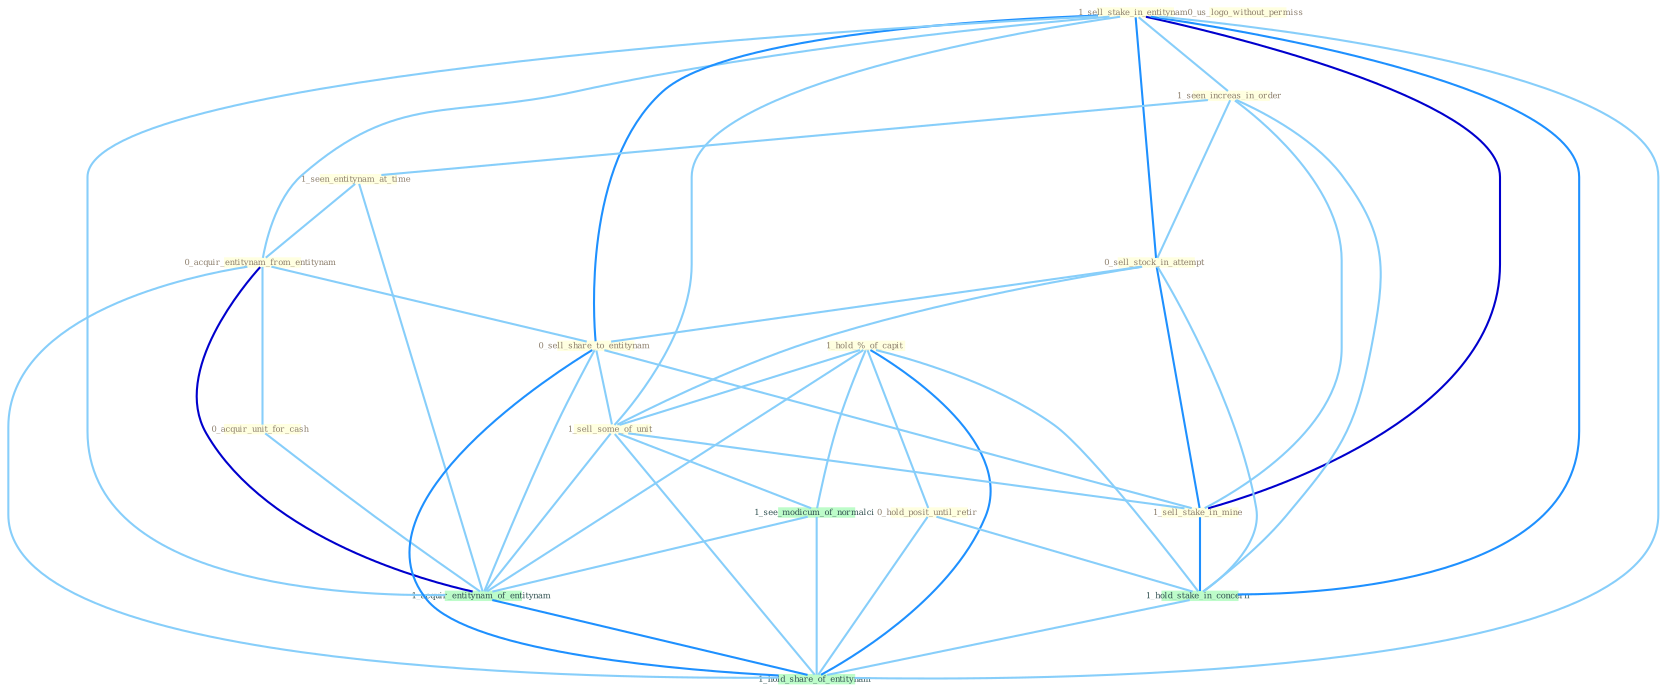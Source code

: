 Graph G{ 
    node
    [shape=polygon,style=filled,width=.5,height=.06,color="#BDFCC9",fixedsize=true,fontsize=4,
    fontcolor="#2f4f4f"];
    {node
    [color="#ffffe0", fontcolor="#8b7d6b"] "1_sell_stake_in_entitynam " "1_hold_%_of_capit " "1_seen_increas_in_order " "1_seen_entitynam_at_time " "0_acquir_entitynam_from_entitynam " "0_sell_stock_in_attempt " "0_acquir_unit_for_cash " "0_sell_share_to_entitynam " "0_us_logo_without_permiss " "1_sell_some_of_unit " "0_hold_posit_until_retir " "1_sell_stake_in_mine "}
{node [color="#fff0f5", fontcolor="#b22222"]}
edge [color="#B0E2FF"];

	"1_sell_stake_in_entitynam " -- "1_seen_increas_in_order " [w="1", color="#87cefa" ];
	"1_sell_stake_in_entitynam " -- "0_acquir_entitynam_from_entitynam " [w="1", color="#87cefa" ];
	"1_sell_stake_in_entitynam " -- "0_sell_stock_in_attempt " [w="2", color="#1e90ff" , len=0.8];
	"1_sell_stake_in_entitynam " -- "0_sell_share_to_entitynam " [w="2", color="#1e90ff" , len=0.8];
	"1_sell_stake_in_entitynam " -- "1_sell_some_of_unit " [w="1", color="#87cefa" ];
	"1_sell_stake_in_entitynam " -- "1_sell_stake_in_mine " [w="3", color="#0000cd" , len=0.6];
	"1_sell_stake_in_entitynam " -- "1_hold_stake_in_concern " [w="2", color="#1e90ff" , len=0.8];
	"1_sell_stake_in_entitynam " -- "1_acquir_entitynam_of_entitynam " [w="1", color="#87cefa" ];
	"1_sell_stake_in_entitynam " -- "1_hold_share_of_entitynam " [w="1", color="#87cefa" ];
	"1_hold_%_of_capit " -- "1_sell_some_of_unit " [w="1", color="#87cefa" ];
	"1_hold_%_of_capit " -- "0_hold_posit_until_retir " [w="1", color="#87cefa" ];
	"1_hold_%_of_capit " -- "1_hold_stake_in_concern " [w="1", color="#87cefa" ];
	"1_hold_%_of_capit " -- "1_see_modicum_of_normalci " [w="1", color="#87cefa" ];
	"1_hold_%_of_capit " -- "1_acquir_entitynam_of_entitynam " [w="1", color="#87cefa" ];
	"1_hold_%_of_capit " -- "1_hold_share_of_entitynam " [w="2", color="#1e90ff" , len=0.8];
	"1_seen_increas_in_order " -- "1_seen_entitynam_at_time " [w="1", color="#87cefa" ];
	"1_seen_increas_in_order " -- "0_sell_stock_in_attempt " [w="1", color="#87cefa" ];
	"1_seen_increas_in_order " -- "1_sell_stake_in_mine " [w="1", color="#87cefa" ];
	"1_seen_increas_in_order " -- "1_hold_stake_in_concern " [w="1", color="#87cefa" ];
	"1_seen_entitynam_at_time " -- "0_acquir_entitynam_from_entitynam " [w="1", color="#87cefa" ];
	"1_seen_entitynam_at_time " -- "1_acquir_entitynam_of_entitynam " [w="1", color="#87cefa" ];
	"0_acquir_entitynam_from_entitynam " -- "0_acquir_unit_for_cash " [w="1", color="#87cefa" ];
	"0_acquir_entitynam_from_entitynam " -- "0_sell_share_to_entitynam " [w="1", color="#87cefa" ];
	"0_acquir_entitynam_from_entitynam " -- "1_acquir_entitynam_of_entitynam " [w="3", color="#0000cd" , len=0.6];
	"0_acquir_entitynam_from_entitynam " -- "1_hold_share_of_entitynam " [w="1", color="#87cefa" ];
	"0_sell_stock_in_attempt " -- "0_sell_share_to_entitynam " [w="1", color="#87cefa" ];
	"0_sell_stock_in_attempt " -- "1_sell_some_of_unit " [w="1", color="#87cefa" ];
	"0_sell_stock_in_attempt " -- "1_sell_stake_in_mine " [w="2", color="#1e90ff" , len=0.8];
	"0_sell_stock_in_attempt " -- "1_hold_stake_in_concern " [w="1", color="#87cefa" ];
	"0_acquir_unit_for_cash " -- "1_acquir_entitynam_of_entitynam " [w="1", color="#87cefa" ];
	"0_sell_share_to_entitynam " -- "1_sell_some_of_unit " [w="1", color="#87cefa" ];
	"0_sell_share_to_entitynam " -- "1_sell_stake_in_mine " [w="1", color="#87cefa" ];
	"0_sell_share_to_entitynam " -- "1_acquir_entitynam_of_entitynam " [w="1", color="#87cefa" ];
	"0_sell_share_to_entitynam " -- "1_hold_share_of_entitynam " [w="2", color="#1e90ff" , len=0.8];
	"1_sell_some_of_unit " -- "1_sell_stake_in_mine " [w="1", color="#87cefa" ];
	"1_sell_some_of_unit " -- "1_see_modicum_of_normalci " [w="1", color="#87cefa" ];
	"1_sell_some_of_unit " -- "1_acquir_entitynam_of_entitynam " [w="1", color="#87cefa" ];
	"1_sell_some_of_unit " -- "1_hold_share_of_entitynam " [w="1", color="#87cefa" ];
	"0_hold_posit_until_retir " -- "1_hold_stake_in_concern " [w="1", color="#87cefa" ];
	"0_hold_posit_until_retir " -- "1_hold_share_of_entitynam " [w="1", color="#87cefa" ];
	"1_sell_stake_in_mine " -- "1_hold_stake_in_concern " [w="2", color="#1e90ff" , len=0.8];
	"1_hold_stake_in_concern " -- "1_hold_share_of_entitynam " [w="1", color="#87cefa" ];
	"1_see_modicum_of_normalci " -- "1_acquir_entitynam_of_entitynam " [w="1", color="#87cefa" ];
	"1_see_modicum_of_normalci " -- "1_hold_share_of_entitynam " [w="1", color="#87cefa" ];
	"1_acquir_entitynam_of_entitynam " -- "1_hold_share_of_entitynam " [w="2", color="#1e90ff" , len=0.8];
}